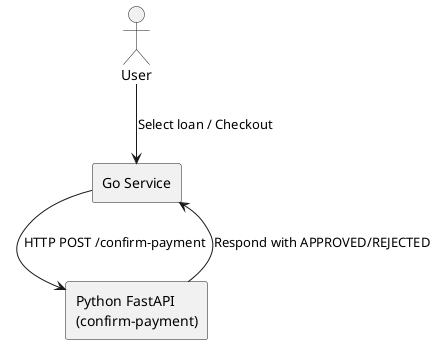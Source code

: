 @startuml
skinparam componentStyle rectangle

actor User

component "Go Service" as GoApp
component "Python FastAPI\n(confirm-payment)" as PythonApp

User --> GoApp : Select loan / Checkout
GoApp --> PythonApp : HTTP POST /confirm-payment
PythonApp --> GoApp : Respond with APPROVED/REJECTED

@enduml